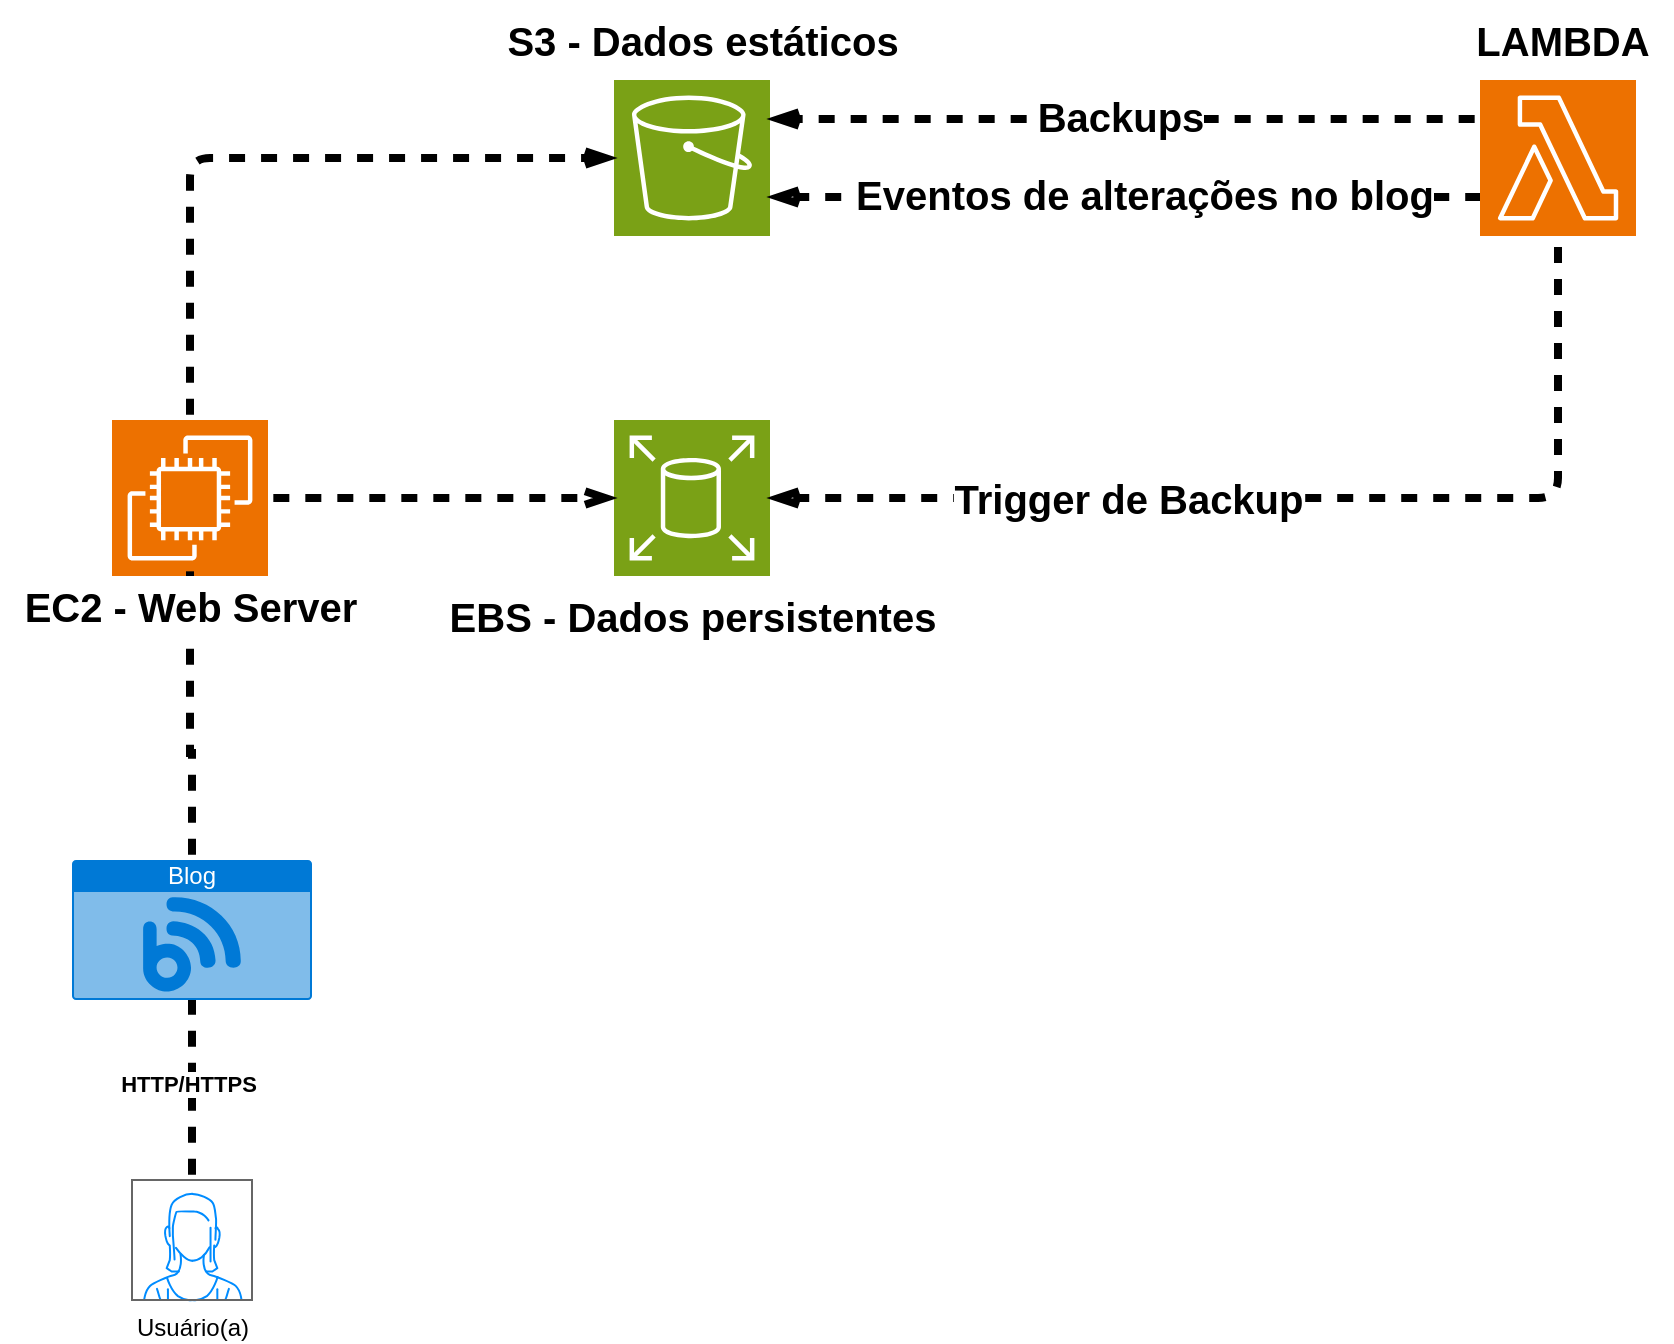 <mxfile version="28.2.1">
  <diagram name="Página-1" id="0F6xQNTutv8Xp9iDx6KR">
    <mxGraphModel dx="1896" dy="2056" grid="1" gridSize="10" guides="1" tooltips="1" connect="1" arrows="1" fold="1" page="1" pageScale="1" pageWidth="827" pageHeight="1169" math="0" shadow="0">
      <root>
        <mxCell id="0" />
        <mxCell id="1" parent="0" />
        <mxCell id="1yenyyKcMSJqtobYhBz9-1" value="Usuário(a)" style="verticalLabelPosition=bottom;shadow=0;dashed=0;align=center;html=1;verticalAlign=top;strokeWidth=1;shape=mxgraph.mockup.containers.userFemale;strokeColor=#666666;strokeColor2=#008cff;" parent="1" vertex="1">
          <mxGeometry x="246" y="570" width="60" height="60" as="geometry" />
        </mxCell>
        <mxCell id="1yenyyKcMSJqtobYhBz9-3" value="Blog" style="html=1;whiteSpace=wrap;strokeColor=none;fillColor=#0079D6;labelPosition=center;verticalLabelPosition=middle;verticalAlign=top;align=center;fontSize=12;outlineConnect=0;spacingTop=-6;fontColor=#FFFFFF;sketch=0;shape=mxgraph.sitemap.blog;" parent="1" vertex="1">
          <mxGeometry x="216" y="410" width="120" height="70" as="geometry" />
        </mxCell>
        <mxCell id="1yenyyKcMSJqtobYhBz9-4" style="edgeStyle=orthogonalEdgeStyle;rounded=0;orthogonalLoop=1;jettySize=auto;html=1;entryX=0.5;entryY=1;entryDx=0;entryDy=0;entryPerimeter=0;flowAnimation=1;strokeWidth=4;endArrow=none;endFill=0;" parent="1" source="1yenyyKcMSJqtobYhBz9-1" target="1yenyyKcMSJqtobYhBz9-3" edge="1">
          <mxGeometry relative="1" as="geometry" />
        </mxCell>
        <mxCell id="1yenyyKcMSJqtobYhBz9-5" value="HTTP/HTTPS" style="edgeLabel;html=1;align=center;verticalAlign=middle;resizable=0;points=[];fontStyle=1" parent="1yenyyKcMSJqtobYhBz9-4" vertex="1" connectable="0">
          <mxGeometry x="0.162" y="2" relative="1" as="geometry">
            <mxPoint y="4" as="offset" />
          </mxGeometry>
        </mxCell>
        <mxCell id="1yenyyKcMSJqtobYhBz9-6" value="" style="sketch=0;points=[[0,0,0],[0.25,0,0],[0.5,0,0],[0.75,0,0],[1,0,0],[0,1,0],[0.25,1,0],[0.5,1,0],[0.75,1,0],[1,1,0],[0,0.25,0],[0,0.5,0],[0,0.75,0],[1,0.25,0],[1,0.5,0],[1,0.75,0]];outlineConnect=0;fontColor=#232F3E;fillColor=#ED7100;strokeColor=#ffffff;dashed=0;verticalLabelPosition=bottom;verticalAlign=top;align=center;html=1;fontSize=12;fontStyle=0;aspect=fixed;shape=mxgraph.aws4.resourceIcon;resIcon=mxgraph.aws4.ec2;" parent="1" vertex="1">
          <mxGeometry x="236" y="190" width="78" height="78" as="geometry" />
        </mxCell>
        <mxCell id="1yenyyKcMSJqtobYhBz9-7" style="edgeStyle=orthogonalEdgeStyle;rounded=0;orthogonalLoop=1;jettySize=auto;html=1;exitX=0.5;exitY=0;exitDx=0;exitDy=0;exitPerimeter=0;entryX=0.5;entryY=1;entryDx=0;entryDy=0;entryPerimeter=0;strokeWidth=4;flowAnimation=1;endArrow=none;endFill=0;" parent="1" source="1yenyyKcMSJqtobYhBz9-8" target="1yenyyKcMSJqtobYhBz9-6" edge="1">
          <mxGeometry relative="1" as="geometry" />
        </mxCell>
        <mxCell id="1yenyyKcMSJqtobYhBz9-9" value="" style="edgeStyle=orthogonalEdgeStyle;rounded=0;orthogonalLoop=1;jettySize=auto;html=1;exitX=0.5;exitY=0;exitDx=0;exitDy=0;exitPerimeter=0;entryX=0.5;entryY=1;entryDx=0;entryDy=0;entryPerimeter=0;strokeWidth=4;flowAnimation=1;endArrow=none;endFill=0;" parent="1" source="1yenyyKcMSJqtobYhBz9-3" target="1yenyyKcMSJqtobYhBz9-8" edge="1">
          <mxGeometry relative="1" as="geometry">
            <mxPoint x="276" y="410" as="sourcePoint" />
            <mxPoint x="275" y="268" as="targetPoint" />
          </mxGeometry>
        </mxCell>
        <mxCell id="1yenyyKcMSJqtobYhBz9-8" value="EC2 - Web Server" style="text;html=1;align=center;verticalAlign=middle;resizable=0;points=[];autosize=1;strokeColor=none;fillColor=none;fontStyle=1;fontSize=20;" parent="1" vertex="1">
          <mxGeometry x="180" y="263" width="190" height="40" as="geometry" />
        </mxCell>
        <mxCell id="1yenyyKcMSJqtobYhBz9-10" value="" style="sketch=0;points=[[0,0,0],[0.25,0,0],[0.5,0,0],[0.75,0,0],[1,0,0],[0,1,0],[0.25,1,0],[0.5,1,0],[0.75,1,0],[1,1,0],[0,0.25,0],[0,0.5,0],[0,0.75,0],[1,0.25,0],[1,0.5,0],[1,0.75,0]];outlineConnect=0;fontColor=#232F3E;fillColor=#7AA116;strokeColor=#ffffff;dashed=0;verticalLabelPosition=bottom;verticalAlign=top;align=center;html=1;fontSize=12;fontStyle=0;aspect=fixed;shape=mxgraph.aws4.resourceIcon;resIcon=mxgraph.aws4.elastic_block_store;" parent="1" vertex="1">
          <mxGeometry x="487" y="190" width="78" height="78" as="geometry" />
        </mxCell>
        <mxCell id="1yenyyKcMSJqtobYhBz9-11" style="edgeStyle=orthogonalEdgeStyle;rounded=0;orthogonalLoop=1;jettySize=auto;html=1;entryX=0;entryY=0.5;entryDx=0;entryDy=0;entryPerimeter=0;endArrow=openThin;endFill=0;flowAnimation=1;strokeWidth=4;" parent="1" source="1yenyyKcMSJqtobYhBz9-6" target="1yenyyKcMSJqtobYhBz9-10" edge="1">
          <mxGeometry relative="1" as="geometry" />
        </mxCell>
        <mxCell id="1yenyyKcMSJqtobYhBz9-12" value="EBS -&amp;nbsp;&lt;span class=&quot;yKMVIe&quot; aria-level=&quot;1&quot; role=&quot;heading&quot;&gt;Dados persistentes&lt;/span&gt;" style="text;html=1;align=center;verticalAlign=middle;resizable=0;points=[];autosize=1;strokeColor=none;fillColor=none;fontStyle=1;fontSize=20;" parent="1" vertex="1">
          <mxGeometry x="401" y="268" width="250" height="40" as="geometry" />
        </mxCell>
        <mxCell id="1yenyyKcMSJqtobYhBz9-13" value="" style="sketch=0;points=[[0,0,0],[0.25,0,0],[0.5,0,0],[0.75,0,0],[1,0,0],[0,1,0],[0.25,1,0],[0.5,1,0],[0.75,1,0],[1,1,0],[0,0.25,0],[0,0.5,0],[0,0.75,0],[1,0.25,0],[1,0.5,0],[1,0.75,0]];outlineConnect=0;fontColor=#232F3E;fillColor=#7AA116;strokeColor=#ffffff;dashed=0;verticalLabelPosition=bottom;verticalAlign=top;align=center;html=1;fontSize=12;fontStyle=0;aspect=fixed;shape=mxgraph.aws4.resourceIcon;resIcon=mxgraph.aws4.s3;" parent="1" vertex="1">
          <mxGeometry x="487" y="20" width="78" height="78" as="geometry" />
        </mxCell>
        <mxCell id="1yenyyKcMSJqtobYhBz9-16" value="S3 - Dados estáticos" style="text;html=1;align=center;verticalAlign=middle;resizable=0;points=[];autosize=1;strokeColor=none;fillColor=none;fontStyle=1;fontSize=20;" parent="1" vertex="1">
          <mxGeometry x="426" y="-20" width="210" height="40" as="geometry" />
        </mxCell>
        <mxCell id="1yenyyKcMSJqtobYhBz9-17" value="" style="sketch=0;points=[[0,0,0],[0.25,0,0],[0.5,0,0],[0.75,0,0],[1,0,0],[0,1,0],[0.25,1,0],[0.5,1,0],[0.75,1,0],[1,1,0],[0,0.25,0],[0,0.5,0],[0,0.75,0],[1,0.25,0],[1,0.5,0],[1,0.75,0]];outlineConnect=0;fontColor=#232F3E;fillColor=#ED7100;strokeColor=#ffffff;dashed=0;verticalLabelPosition=bottom;verticalAlign=top;align=center;html=1;fontSize=12;fontStyle=0;aspect=fixed;shape=mxgraph.aws4.resourceIcon;resIcon=mxgraph.aws4.lambda;" parent="1" vertex="1">
          <mxGeometry x="920" y="20" width="78" height="78" as="geometry" />
        </mxCell>
        <mxCell id="1yenyyKcMSJqtobYhBz9-19" style="edgeStyle=orthogonalEdgeStyle;rounded=0;orthogonalLoop=1;jettySize=auto;html=1;entryX=0;entryY=0.75;entryDx=0;entryDy=0;entryPerimeter=0;flowAnimation=1;strokeWidth=4;endArrow=none;endFill=0;startArrow=openThin;startFill=0;exitX=1;exitY=0.75;exitDx=0;exitDy=0;exitPerimeter=0;" parent="1" source="1yenyyKcMSJqtobYhBz9-13" target="1yenyyKcMSJqtobYhBz9-17" edge="1">
          <mxGeometry relative="1" as="geometry">
            <Array as="points" />
          </mxGeometry>
        </mxCell>
        <mxCell id="A6aOL2PHQG94T3R8-1sS-9" value="Eventos de alterações no blog" style="edgeLabel;html=1;align=center;verticalAlign=middle;resizable=0;points=[];fontSize=20;fontStyle=1" vertex="1" connectable="0" parent="1yenyyKcMSJqtobYhBz9-19">
          <mxGeometry x="0.054" y="2" relative="1" as="geometry">
            <mxPoint as="offset" />
          </mxGeometry>
        </mxCell>
        <mxCell id="A6aOL2PHQG94T3R8-1sS-1" style="edgeStyle=orthogonalEdgeStyle;rounded=1;orthogonalLoop=1;jettySize=auto;html=1;entryX=0;entryY=0.5;entryDx=0;entryDy=0;entryPerimeter=0;strokeWidth=4;flowAnimation=1;endArrow=openThin;endFill=0;curved=0;" edge="1" parent="1" source="1yenyyKcMSJqtobYhBz9-6" target="1yenyyKcMSJqtobYhBz9-13">
          <mxGeometry relative="1" as="geometry">
            <Array as="points">
              <mxPoint x="275" y="59" />
            </Array>
          </mxGeometry>
        </mxCell>
        <mxCell id="A6aOL2PHQG94T3R8-1sS-3" style="edgeStyle=orthogonalEdgeStyle;rounded=0;orthogonalLoop=1;jettySize=auto;html=1;exitX=0;exitY=0.25;exitDx=0;exitDy=0;exitPerimeter=0;entryX=1;entryY=0.25;entryDx=0;entryDy=0;entryPerimeter=0;flowAnimation=1;strokeWidth=4;endArrow=openThin;endFill=0;" edge="1" parent="1" source="1yenyyKcMSJqtobYhBz9-17" target="1yenyyKcMSJqtobYhBz9-13">
          <mxGeometry relative="1" as="geometry" />
        </mxCell>
        <mxCell id="A6aOL2PHQG94T3R8-1sS-8" value="Backups" style="edgeLabel;html=1;align=center;verticalAlign=middle;resizable=0;points=[];fontStyle=1;fontSize=20;" vertex="1" connectable="0" parent="A6aOL2PHQG94T3R8-1sS-3">
          <mxGeometry x="-0.019" y="-4" relative="1" as="geometry">
            <mxPoint x="-6" y="2" as="offset" />
          </mxGeometry>
        </mxCell>
        <mxCell id="A6aOL2PHQG94T3R8-1sS-5" style="edgeStyle=orthogonalEdgeStyle;rounded=1;orthogonalLoop=1;jettySize=auto;html=1;exitX=1;exitY=0.5;exitDx=0;exitDy=0;exitPerimeter=0;entryX=0.5;entryY=1;entryDx=0;entryDy=0;entryPerimeter=0;flowAnimation=1;startArrow=openThin;startFill=0;endArrow=none;endFill=0;strokeWidth=4;curved=0;" edge="1" parent="1" source="1yenyyKcMSJqtobYhBz9-10" target="1yenyyKcMSJqtobYhBz9-17">
          <mxGeometry relative="1" as="geometry" />
        </mxCell>
        <mxCell id="A6aOL2PHQG94T3R8-1sS-7" value="Trigger de Backup" style="edgeLabel;html=1;align=center;verticalAlign=middle;resizable=0;points=[];fontStyle=1;fontSize=20;" vertex="1" connectable="0" parent="A6aOL2PHQG94T3R8-1sS-5">
          <mxGeometry x="-0.447" y="-1" relative="1" as="geometry">
            <mxPoint x="34" y="-1" as="offset" />
          </mxGeometry>
        </mxCell>
        <mxCell id="A6aOL2PHQG94T3R8-1sS-6" value="LAMBDA" style="text;html=1;align=center;verticalAlign=middle;resizable=0;points=[];autosize=1;strokeColor=none;fillColor=none;fontStyle=1;fontSize=20;" vertex="1" parent="1">
          <mxGeometry x="906" y="-20" width="110" height="40" as="geometry" />
        </mxCell>
      </root>
    </mxGraphModel>
  </diagram>
</mxfile>
